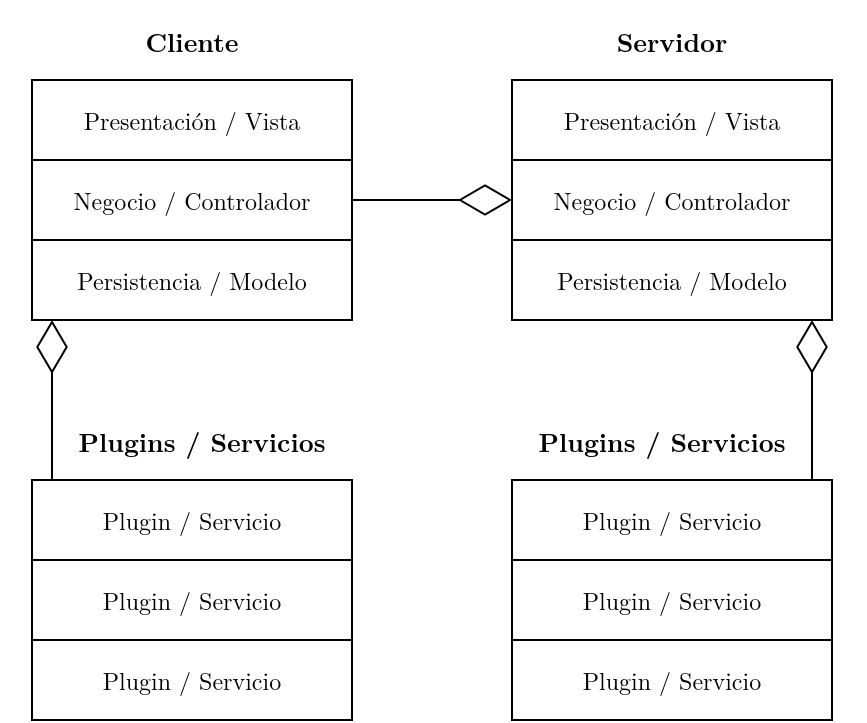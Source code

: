 <mxfile version="15.4.0" type="device"><diagram id="WaZ_U0jNrx7DpgCd94Dq" name="Page-1"><mxGraphModel dx="1106" dy="997" grid="1" gridSize="10" guides="1" tooltips="1" connect="1" arrows="1" fold="1" page="1" pageScale="1" pageWidth="827" pageHeight="1169" math="0" shadow="0"><root><mxCell id="0"/><mxCell id="1" parent="0"/><mxCell id="Vzl_JIBE2GRcM5GP4bEG-78" value="" style="shape=table;html=1;whiteSpace=wrap;startSize=0;container=1;collapsible=0;childLayout=tableLayout;fontFamily=Latin Modern Roman;" parent="1" vertex="1"><mxGeometry x="40" y="80" width="160" height="120" as="geometry"/></mxCell><mxCell id="Vzl_JIBE2GRcM5GP4bEG-79" value="" style="shape=partialRectangle;html=1;whiteSpace=wrap;collapsible=0;dropTarget=0;pointerEvents=0;fillColor=none;top=0;left=0;bottom=0;right=0;points=[[0,0.5],[1,0.5]];portConstraint=eastwest;fontFamily=Latin Modern Roman;" parent="Vzl_JIBE2GRcM5GP4bEG-78" vertex="1"><mxGeometry width="160" height="40" as="geometry"/></mxCell><mxCell id="Vzl_JIBE2GRcM5GP4bEG-80" value="Presentación / Vista" style="shape=partialRectangle;html=1;whiteSpace=wrap;connectable=0;fillColor=none;top=0;left=0;bottom=0;right=0;overflow=hidden;pointerEvents=1;fontFamily=Latin Modern Roman;" parent="Vzl_JIBE2GRcM5GP4bEG-79" vertex="1"><mxGeometry width="160" height="40" as="geometry"><mxRectangle width="160" height="40" as="alternateBounds"/></mxGeometry></mxCell><mxCell id="Vzl_JIBE2GRcM5GP4bEG-81" value="" style="shape=partialRectangle;html=1;whiteSpace=wrap;collapsible=0;dropTarget=0;pointerEvents=0;fillColor=none;top=0;left=0;bottom=0;right=0;points=[[0,0.5],[1,0.5]];portConstraint=eastwest;fontFamily=Latin Modern Roman;" parent="Vzl_JIBE2GRcM5GP4bEG-78" vertex="1"><mxGeometry y="40" width="160" height="40" as="geometry"/></mxCell><mxCell id="Vzl_JIBE2GRcM5GP4bEG-82" value="Negocio / Controlador" style="shape=partialRectangle;html=1;whiteSpace=wrap;connectable=0;fillColor=none;top=0;left=0;bottom=0;right=0;overflow=hidden;pointerEvents=1;fontFamily=Latin Modern Roman;" parent="Vzl_JIBE2GRcM5GP4bEG-81" vertex="1"><mxGeometry width="160" height="40" as="geometry"><mxRectangle width="160" height="40" as="alternateBounds"/></mxGeometry></mxCell><mxCell id="Vzl_JIBE2GRcM5GP4bEG-83" value="" style="shape=partialRectangle;html=1;whiteSpace=wrap;collapsible=0;dropTarget=0;pointerEvents=0;fillColor=none;top=0;left=0;bottom=0;right=0;points=[[0,0.5],[1,0.5]];portConstraint=eastwest;fontFamily=Latin Modern Roman;" parent="Vzl_JIBE2GRcM5GP4bEG-78" vertex="1"><mxGeometry y="80" width="160" height="40" as="geometry"/></mxCell><mxCell id="Vzl_JIBE2GRcM5GP4bEG-84" value="Persistencia / Modelo" style="shape=partialRectangle;html=1;whiteSpace=wrap;connectable=0;fillColor=none;top=0;left=0;bottom=0;right=0;overflow=hidden;pointerEvents=1;fontFamily=Latin Modern Roman;" parent="Vzl_JIBE2GRcM5GP4bEG-83" vertex="1"><mxGeometry width="160" height="40" as="geometry"><mxRectangle width="160" height="40" as="alternateBounds"/></mxGeometry></mxCell><mxCell id="Vzl_JIBE2GRcM5GP4bEG-85" value="Cliente" style="text;html=1;strokeColor=none;fillColor=none;align=center;verticalAlign=middle;whiteSpace=wrap;rounded=0;fontStyle=1;fontFamily=Latin Modern Roman;fontSize=13;" parent="1" vertex="1"><mxGeometry x="40" y="40" width="160" height="40" as="geometry"/></mxCell><mxCell id="Vzl_JIBE2GRcM5GP4bEG-86" value="" style="shape=table;html=1;whiteSpace=wrap;startSize=0;container=1;collapsible=0;childLayout=tableLayout;fontFamily=Latin Modern Roman;" parent="1" vertex="1"><mxGeometry x="280" y="80" width="160" height="120" as="geometry"/></mxCell><mxCell id="Vzl_JIBE2GRcM5GP4bEG-87" value="" style="shape=partialRectangle;html=1;whiteSpace=wrap;collapsible=0;dropTarget=0;pointerEvents=0;fillColor=none;top=0;left=0;bottom=0;right=0;points=[[0,0.5],[1,0.5]];portConstraint=eastwest;fontFamily=Latin Modern Roman;" parent="Vzl_JIBE2GRcM5GP4bEG-86" vertex="1"><mxGeometry width="160" height="40" as="geometry"/></mxCell><mxCell id="Vzl_JIBE2GRcM5GP4bEG-88" value="Presentación / Vista" style="shape=partialRectangle;html=1;whiteSpace=wrap;connectable=0;fillColor=none;top=0;left=0;bottom=0;right=0;overflow=hidden;pointerEvents=1;fontFamily=Latin Modern Roman;" parent="Vzl_JIBE2GRcM5GP4bEG-87" vertex="1"><mxGeometry width="160" height="40" as="geometry"><mxRectangle width="160" height="40" as="alternateBounds"/></mxGeometry></mxCell><mxCell id="Vzl_JIBE2GRcM5GP4bEG-89" value="" style="shape=partialRectangle;html=1;whiteSpace=wrap;collapsible=0;dropTarget=0;pointerEvents=0;fillColor=none;top=0;left=0;bottom=0;right=0;points=[[0,0.5],[1,0.5]];portConstraint=eastwest;fontFamily=Latin Modern Roman;" parent="Vzl_JIBE2GRcM5GP4bEG-86" vertex="1"><mxGeometry y="40" width="160" height="40" as="geometry"/></mxCell><mxCell id="Vzl_JIBE2GRcM5GP4bEG-90" value="Negocio / Controlador" style="shape=partialRectangle;html=1;whiteSpace=wrap;connectable=0;fillColor=none;top=0;left=0;bottom=0;right=0;overflow=hidden;pointerEvents=1;fontFamily=Latin Modern Roman;" parent="Vzl_JIBE2GRcM5GP4bEG-89" vertex="1"><mxGeometry width="160" height="40" as="geometry"><mxRectangle width="160" height="40" as="alternateBounds"/></mxGeometry></mxCell><mxCell id="Vzl_JIBE2GRcM5GP4bEG-91" value="" style="shape=partialRectangle;html=1;whiteSpace=wrap;collapsible=0;dropTarget=0;pointerEvents=0;fillColor=none;top=0;left=0;bottom=0;right=0;points=[[0,0.5],[1,0.5]];portConstraint=eastwest;fontFamily=Latin Modern Roman;" parent="Vzl_JIBE2GRcM5GP4bEG-86" vertex="1"><mxGeometry y="80" width="160" height="40" as="geometry"/></mxCell><mxCell id="Vzl_JIBE2GRcM5GP4bEG-92" value="Persistencia / Modelo" style="shape=partialRectangle;html=1;whiteSpace=wrap;connectable=0;fillColor=none;top=0;left=0;bottom=0;right=0;overflow=hidden;pointerEvents=1;fontFamily=Latin Modern Roman;" parent="Vzl_JIBE2GRcM5GP4bEG-91" vertex="1"><mxGeometry width="160" height="40" as="geometry"><mxRectangle width="160" height="40" as="alternateBounds"/></mxGeometry></mxCell><mxCell id="Vzl_JIBE2GRcM5GP4bEG-93" value="Servidor" style="text;html=1;strokeColor=none;fillColor=none;align=center;verticalAlign=middle;whiteSpace=wrap;rounded=0;fontStyle=1;fontFamily=Latin Modern Roman;fontSize=13;" parent="1" vertex="1"><mxGeometry x="280" y="40" width="160" height="40" as="geometry"/></mxCell><mxCell id="Vzl_JIBE2GRcM5GP4bEG-94" value="" style="shape=table;html=1;whiteSpace=wrap;startSize=0;container=1;collapsible=0;childLayout=tableLayout;fontFamily=Latin Modern Roman;" parent="1" vertex="1"><mxGeometry x="280" y="280" width="160" height="120" as="geometry"/></mxCell><mxCell id="Vzl_JIBE2GRcM5GP4bEG-95" value="" style="shape=partialRectangle;html=1;whiteSpace=wrap;collapsible=0;dropTarget=0;pointerEvents=0;fillColor=none;top=0;left=0;bottom=0;right=0;points=[[0,0.5],[1,0.5]];portConstraint=eastwest;fontFamily=Latin Modern Roman;" parent="Vzl_JIBE2GRcM5GP4bEG-94" vertex="1"><mxGeometry width="160" height="40" as="geometry"/></mxCell><mxCell id="Vzl_JIBE2GRcM5GP4bEG-96" value="Plugin / Servicio" style="shape=partialRectangle;html=1;whiteSpace=wrap;connectable=0;fillColor=none;top=0;left=0;bottom=0;right=0;overflow=hidden;pointerEvents=1;fontFamily=Latin Modern Roman;" parent="Vzl_JIBE2GRcM5GP4bEG-95" vertex="1"><mxGeometry width="160" height="40" as="geometry"><mxRectangle width="160" height="40" as="alternateBounds"/></mxGeometry></mxCell><mxCell id="Vzl_JIBE2GRcM5GP4bEG-97" value="" style="shape=partialRectangle;html=1;whiteSpace=wrap;collapsible=0;dropTarget=0;pointerEvents=0;fillColor=none;top=0;left=0;bottom=0;right=0;points=[[0,0.5],[1,0.5]];portConstraint=eastwest;fontFamily=Latin Modern Roman;" parent="Vzl_JIBE2GRcM5GP4bEG-94" vertex="1"><mxGeometry y="40" width="160" height="40" as="geometry"/></mxCell><mxCell id="Vzl_JIBE2GRcM5GP4bEG-98" value="Plugin / Servicio" style="shape=partialRectangle;html=1;whiteSpace=wrap;connectable=0;fillColor=none;top=0;left=0;bottom=0;right=0;overflow=hidden;pointerEvents=1;fontFamily=Latin Modern Roman;" parent="Vzl_JIBE2GRcM5GP4bEG-97" vertex="1"><mxGeometry width="160" height="40" as="geometry"><mxRectangle width="160" height="40" as="alternateBounds"/></mxGeometry></mxCell><mxCell id="Vzl_JIBE2GRcM5GP4bEG-99" value="" style="shape=partialRectangle;html=1;whiteSpace=wrap;collapsible=0;dropTarget=0;pointerEvents=0;fillColor=none;top=0;left=0;bottom=0;right=0;points=[[0,0.5],[1,0.5]];portConstraint=eastwest;fontFamily=Latin Modern Roman;" parent="Vzl_JIBE2GRcM5GP4bEG-94" vertex="1"><mxGeometry y="80" width="160" height="40" as="geometry"/></mxCell><mxCell id="Vzl_JIBE2GRcM5GP4bEG-100" value="Plugin / Servicio" style="shape=partialRectangle;html=1;whiteSpace=wrap;connectable=0;fillColor=none;top=0;left=0;bottom=0;right=0;overflow=hidden;pointerEvents=1;fontFamily=Latin Modern Roman;" parent="Vzl_JIBE2GRcM5GP4bEG-99" vertex="1"><mxGeometry width="160" height="40" as="geometry"><mxRectangle width="160" height="40" as="alternateBounds"/></mxGeometry></mxCell><mxCell id="Vzl_JIBE2GRcM5GP4bEG-102" value="Plugins / Servicios" style="text;html=1;strokeColor=none;fillColor=none;align=center;verticalAlign=middle;whiteSpace=wrap;rounded=0;fontStyle=1;fontFamily=Latin Modern Roman;fontSize=13;" parent="1" vertex="1"><mxGeometry x="280" y="240" width="150" height="40" as="geometry"/></mxCell><mxCell id="Vzl_JIBE2GRcM5GP4bEG-103" value="" style="endArrow=diamondThin;endFill=0;endSize=24;html=1;rounded=0;entryX=0;entryY=0.5;entryDx=0;entryDy=0;exitX=1;exitY=0.5;exitDx=0;exitDy=0;startArrow=none;fontFamily=Latin Modern Roman;" parent="1" source="Vzl_JIBE2GRcM5GP4bEG-81" target="Vzl_JIBE2GRcM5GP4bEG-89" edge="1"><mxGeometry width="160" relative="1" as="geometry"><mxPoint x="288" y="140" as="sourcePoint"/><mxPoint x="400" y="199" as="targetPoint"/></mxGeometry></mxCell><mxCell id="o_lsBZv8hG9qHvSsTJPE-1" value="" style="shape=table;html=1;whiteSpace=wrap;startSize=0;container=1;collapsible=0;childLayout=tableLayout;fontFamily=Latin Modern Roman;" parent="1" vertex="1"><mxGeometry x="40" y="280" width="160" height="120" as="geometry"/></mxCell><mxCell id="o_lsBZv8hG9qHvSsTJPE-2" value="" style="shape=partialRectangle;html=1;whiteSpace=wrap;collapsible=0;dropTarget=0;pointerEvents=0;fillColor=none;top=0;left=0;bottom=0;right=0;points=[[0,0.5],[1,0.5]];portConstraint=eastwest;fontFamily=Latin Modern Roman;" parent="o_lsBZv8hG9qHvSsTJPE-1" vertex="1"><mxGeometry width="160" height="40" as="geometry"/></mxCell><mxCell id="o_lsBZv8hG9qHvSsTJPE-3" value="Plugin / Servicio" style="shape=partialRectangle;html=1;whiteSpace=wrap;connectable=0;fillColor=none;top=0;left=0;bottom=0;right=0;overflow=hidden;pointerEvents=1;fontFamily=Latin Modern Roman;" parent="o_lsBZv8hG9qHvSsTJPE-2" vertex="1"><mxGeometry width="160" height="40" as="geometry"><mxRectangle width="160" height="40" as="alternateBounds"/></mxGeometry></mxCell><mxCell id="o_lsBZv8hG9qHvSsTJPE-4" value="" style="shape=partialRectangle;html=1;whiteSpace=wrap;collapsible=0;dropTarget=0;pointerEvents=0;fillColor=none;top=0;left=0;bottom=0;right=0;points=[[0,0.5],[1,0.5]];portConstraint=eastwest;fontFamily=Latin Modern Roman;" parent="o_lsBZv8hG9qHvSsTJPE-1" vertex="1"><mxGeometry y="40" width="160" height="40" as="geometry"/></mxCell><mxCell id="o_lsBZv8hG9qHvSsTJPE-5" value="Plugin / Servicio" style="shape=partialRectangle;html=1;whiteSpace=wrap;connectable=0;fillColor=none;top=0;left=0;bottom=0;right=0;overflow=hidden;pointerEvents=1;fontFamily=Latin Modern Roman;" parent="o_lsBZv8hG9qHvSsTJPE-4" vertex="1"><mxGeometry width="160" height="40" as="geometry"><mxRectangle width="160" height="40" as="alternateBounds"/></mxGeometry></mxCell><mxCell id="o_lsBZv8hG9qHvSsTJPE-6" value="" style="shape=partialRectangle;html=1;whiteSpace=wrap;collapsible=0;dropTarget=0;pointerEvents=0;fillColor=none;top=0;left=0;bottom=0;right=0;points=[[0,0.5],[1,0.5]];portConstraint=eastwest;fontFamily=Latin Modern Roman;" parent="o_lsBZv8hG9qHvSsTJPE-1" vertex="1"><mxGeometry y="80" width="160" height="40" as="geometry"/></mxCell><mxCell id="o_lsBZv8hG9qHvSsTJPE-7" value="Plugin / Servicio" style="shape=partialRectangle;html=1;whiteSpace=wrap;connectable=0;fillColor=none;top=0;left=0;bottom=0;right=0;overflow=hidden;pointerEvents=1;fontFamily=Latin Modern Roman;" parent="o_lsBZv8hG9qHvSsTJPE-6" vertex="1"><mxGeometry width="160" height="40" as="geometry"><mxRectangle width="160" height="40" as="alternateBounds"/></mxGeometry></mxCell><mxCell id="o_lsBZv8hG9qHvSsTJPE-8" value="Plugins / Servicios" style="text;html=1;strokeColor=none;fillColor=none;align=center;verticalAlign=middle;whiteSpace=wrap;rounded=0;fontStyle=1;fontFamily=Latin Modern Roman;fontSize=13;" parent="1" vertex="1"><mxGeometry x="50" y="240" width="150" height="40" as="geometry"/></mxCell><mxCell id="o_lsBZv8hG9qHvSsTJPE-9" value="" style="endArrow=diamondThin;endFill=0;endSize=24;html=1;rounded=0;exitX=1;exitY=1;exitDx=0;exitDy=0;startArrow=none;entryX=1;entryY=1;entryDx=0;entryDy=0;entryPerimeter=0;fontFamily=Latin Modern Roman;" parent="1" edge="1"><mxGeometry width="160" relative="1" as="geometry"><mxPoint x="50" y="280" as="sourcePoint"/><mxPoint x="50" y="200" as="targetPoint"/></mxGeometry></mxCell><mxCell id="o_lsBZv8hG9qHvSsTJPE-10" value="" style="endArrow=diamondThin;endFill=0;endSize=24;html=1;rounded=0;exitX=1;exitY=1;exitDx=0;exitDy=0;startArrow=none;entryX=1;entryY=1;entryDx=0;entryDy=0;entryPerimeter=0;fontFamily=Latin Modern Roman;" parent="1" edge="1"><mxGeometry width="160" relative="1" as="geometry"><mxPoint x="430" y="280" as="sourcePoint"/><mxPoint x="430" y="200" as="targetPoint"/></mxGeometry></mxCell></root></mxGraphModel></diagram></mxfile>